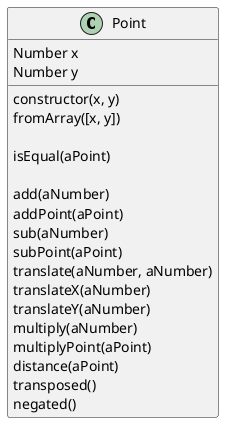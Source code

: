 @startuml Geometry
class Point {
    Number x
    Number y

    constructor(x, y)
    fromArray([x, y])

    isEqual(aPoint)

    add(aNumber)
    addPoint(aPoint)
    sub(aNumber)
    subPoint(aPoint)
    translate(aNumber, aNumber)
    translateX(aNumber)
    translateY(aNumber)
    multiply(aNumber)
    multiplyPoint(aPoint)
    distance(aPoint)
    transposed()
    negated()
}
@enduml